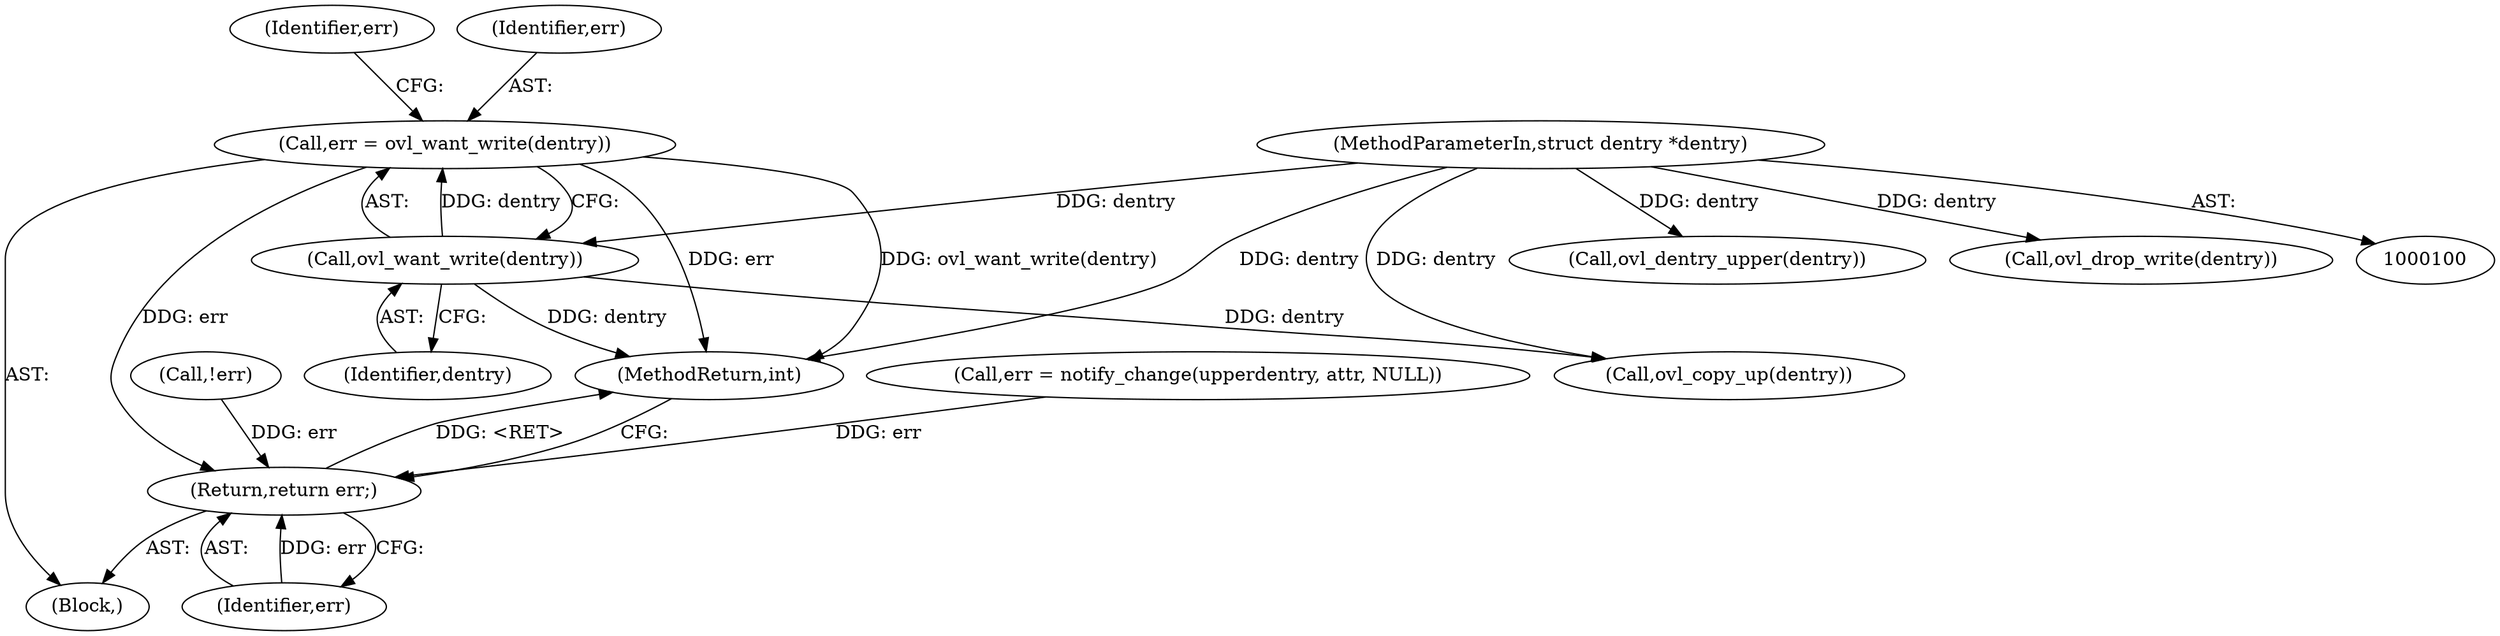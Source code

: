 digraph "0_linux_acff81ec2c79492b180fade3c2894425cd35a545@API" {
"1000106" [label="(Call,err = ovl_want_write(dentry))"];
"1000108" [label="(Call,ovl_want_write(dentry))"];
"1000101" [label="(MethodParameterIn,struct dentry *dentry)"];
"1000148" [label="(Return,return err;)"];
"1000109" [label="(Identifier,dentry)"];
"1000150" [label="(MethodReturn,int)"];
"1000123" [label="(Call,ovl_dentry_upper(dentry))"];
"1000108" [label="(Call,ovl_want_write(dentry))"];
"1000149" [label="(Identifier,err)"];
"1000106" [label="(Call,err = ovl_want_write(dentry))"];
"1000115" [label="(Call,ovl_copy_up(dentry))"];
"1000118" [label="(Call,!err)"];
"1000103" [label="(Block,)"];
"1000148" [label="(Return,return err;)"];
"1000145" [label="(Call,ovl_drop_write(dentry))"];
"1000111" [label="(Identifier,err)"];
"1000132" [label="(Call,err = notify_change(upperdentry, attr, NULL))"];
"1000101" [label="(MethodParameterIn,struct dentry *dentry)"];
"1000107" [label="(Identifier,err)"];
"1000106" -> "1000103"  [label="AST: "];
"1000106" -> "1000108"  [label="CFG: "];
"1000107" -> "1000106"  [label="AST: "];
"1000108" -> "1000106"  [label="AST: "];
"1000111" -> "1000106"  [label="CFG: "];
"1000106" -> "1000150"  [label="DDG: ovl_want_write(dentry)"];
"1000106" -> "1000150"  [label="DDG: err"];
"1000108" -> "1000106"  [label="DDG: dentry"];
"1000106" -> "1000148"  [label="DDG: err"];
"1000108" -> "1000109"  [label="CFG: "];
"1000109" -> "1000108"  [label="AST: "];
"1000108" -> "1000150"  [label="DDG: dentry"];
"1000101" -> "1000108"  [label="DDG: dentry"];
"1000108" -> "1000115"  [label="DDG: dentry"];
"1000101" -> "1000100"  [label="AST: "];
"1000101" -> "1000150"  [label="DDG: dentry"];
"1000101" -> "1000115"  [label="DDG: dentry"];
"1000101" -> "1000123"  [label="DDG: dentry"];
"1000101" -> "1000145"  [label="DDG: dentry"];
"1000148" -> "1000103"  [label="AST: "];
"1000148" -> "1000149"  [label="CFG: "];
"1000149" -> "1000148"  [label="AST: "];
"1000150" -> "1000148"  [label="CFG: "];
"1000148" -> "1000150"  [label="DDG: <RET>"];
"1000149" -> "1000148"  [label="DDG: err"];
"1000132" -> "1000148"  [label="DDG: err"];
"1000118" -> "1000148"  [label="DDG: err"];
}
